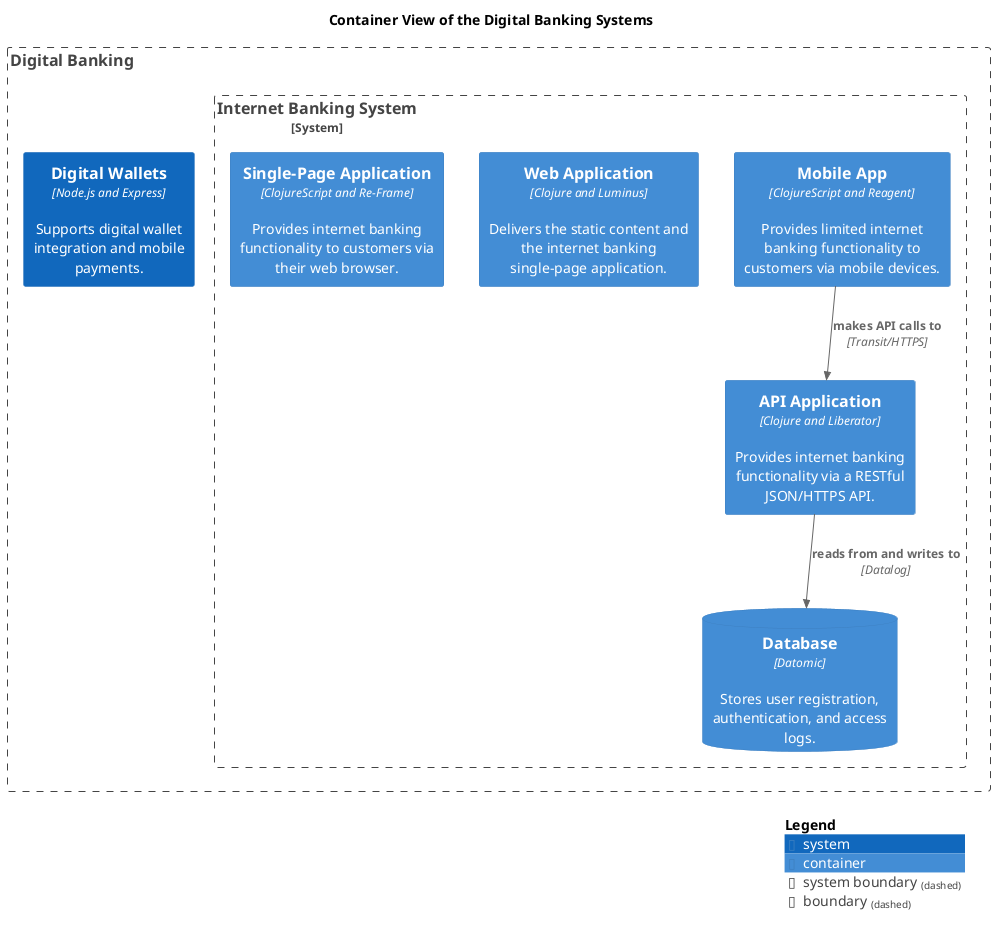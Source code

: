 @startuml container-view
!include <C4/C4_Container.puml>
!include <awslib14/AWSCommon>
!include <awslib14/AWSC4Integration>
!include <azure/AzureCommon>
!include <azure/AzureC4Integration>
!include <tupadr3/common>


LAYOUT_TOP_DOWN()




title Container View of the Digital Banking Systems
Boundary(mybank_digitalBanking_contextBoundary, "Digital Banking") {
  System_Boundary(mybank_digitalBanking_internetBankingSystem, "Internet Banking System") {
    Container(mybank_digitalBanking_mobileApp, "Mobile App", $descr="Provides limited internet banking functionality to customers via mobile devices.", $techn="ClojureScript and Reagent")
    Container(mybank_digitalBanking_webApp, "Web Application", $descr="Delivers the static content and the internet banking single-page application.", $techn="Clojure and Luminus")
    ContainerDb(mybank_digitalBanking_database, "Database", $descr="Stores user registration, authentication, and access logs.", $techn="Datomic")
    Container(mybank_digitalBanking_apiApplication, "API Application", $descr="Provides internet banking functionality via a RESTful JSON/HTTPS API.", $techn="Clojure and Liberator")
    Container(mybank_digitalBanking_singlePageApp, "Single-Page Application", $descr="Provides internet banking functionality to customers via their web browser.", $techn="ClojureScript and Re-Frame")
  }
  System(mybank_digitalBanking_digitalWalletsSystem, "Digital Wallets", $descr="Supports digital wallet integration and mobile payments.", $type="Node.js and Express")
}
Rel(mybank_digitalBanking_mobileApp, mybank_digitalBanking_apiApplication, "makes API calls to", $techn="Transit/HTTPS")
Rel(mybank_digitalBanking_apiApplication, mybank_digitalBanking_database, "reads from and writes to", $techn="Datalog")
SHOW_LEGEND()
@enduml
